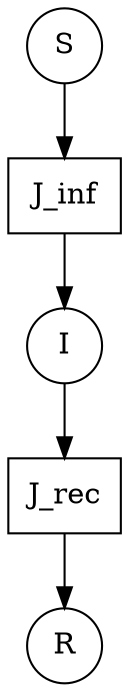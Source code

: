 digraph "output/SIR_example_usage" {
	S [shape=circle]
	J_inf [shape=box]
	S -> J_inf
	I [shape=circle]
	J_inf [shape=box]
	J_inf -> I
	I [shape=circle]
	J_rec [shape=box]
	I -> J_rec
	R [shape=circle]
	J_rec [shape=box]
	J_rec -> R
}
